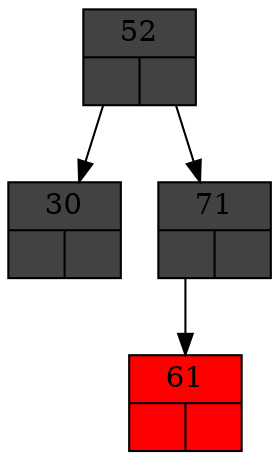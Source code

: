 digraph ll {
	node [shape=record];
	52[style=filled ,fillcolor=grey26 label="{ <data> 52  | { <left>  | <right>  }} "];
	30[style=filled ,fillcolor=grey26 label="{ <data> 30  | { <left>  | <right>  }} "];
	71[style=filled ,fillcolor=grey26 label="{ <data> 71  | { <left>  | <right>  }} "];
	61[style=filled ,fillcolor=red label="{ <data> 61  | { <left>  | <right>  }} "];

	52:left:c -> 30;
	52:right:c -> 71;
	71:left:c -> 61;
}